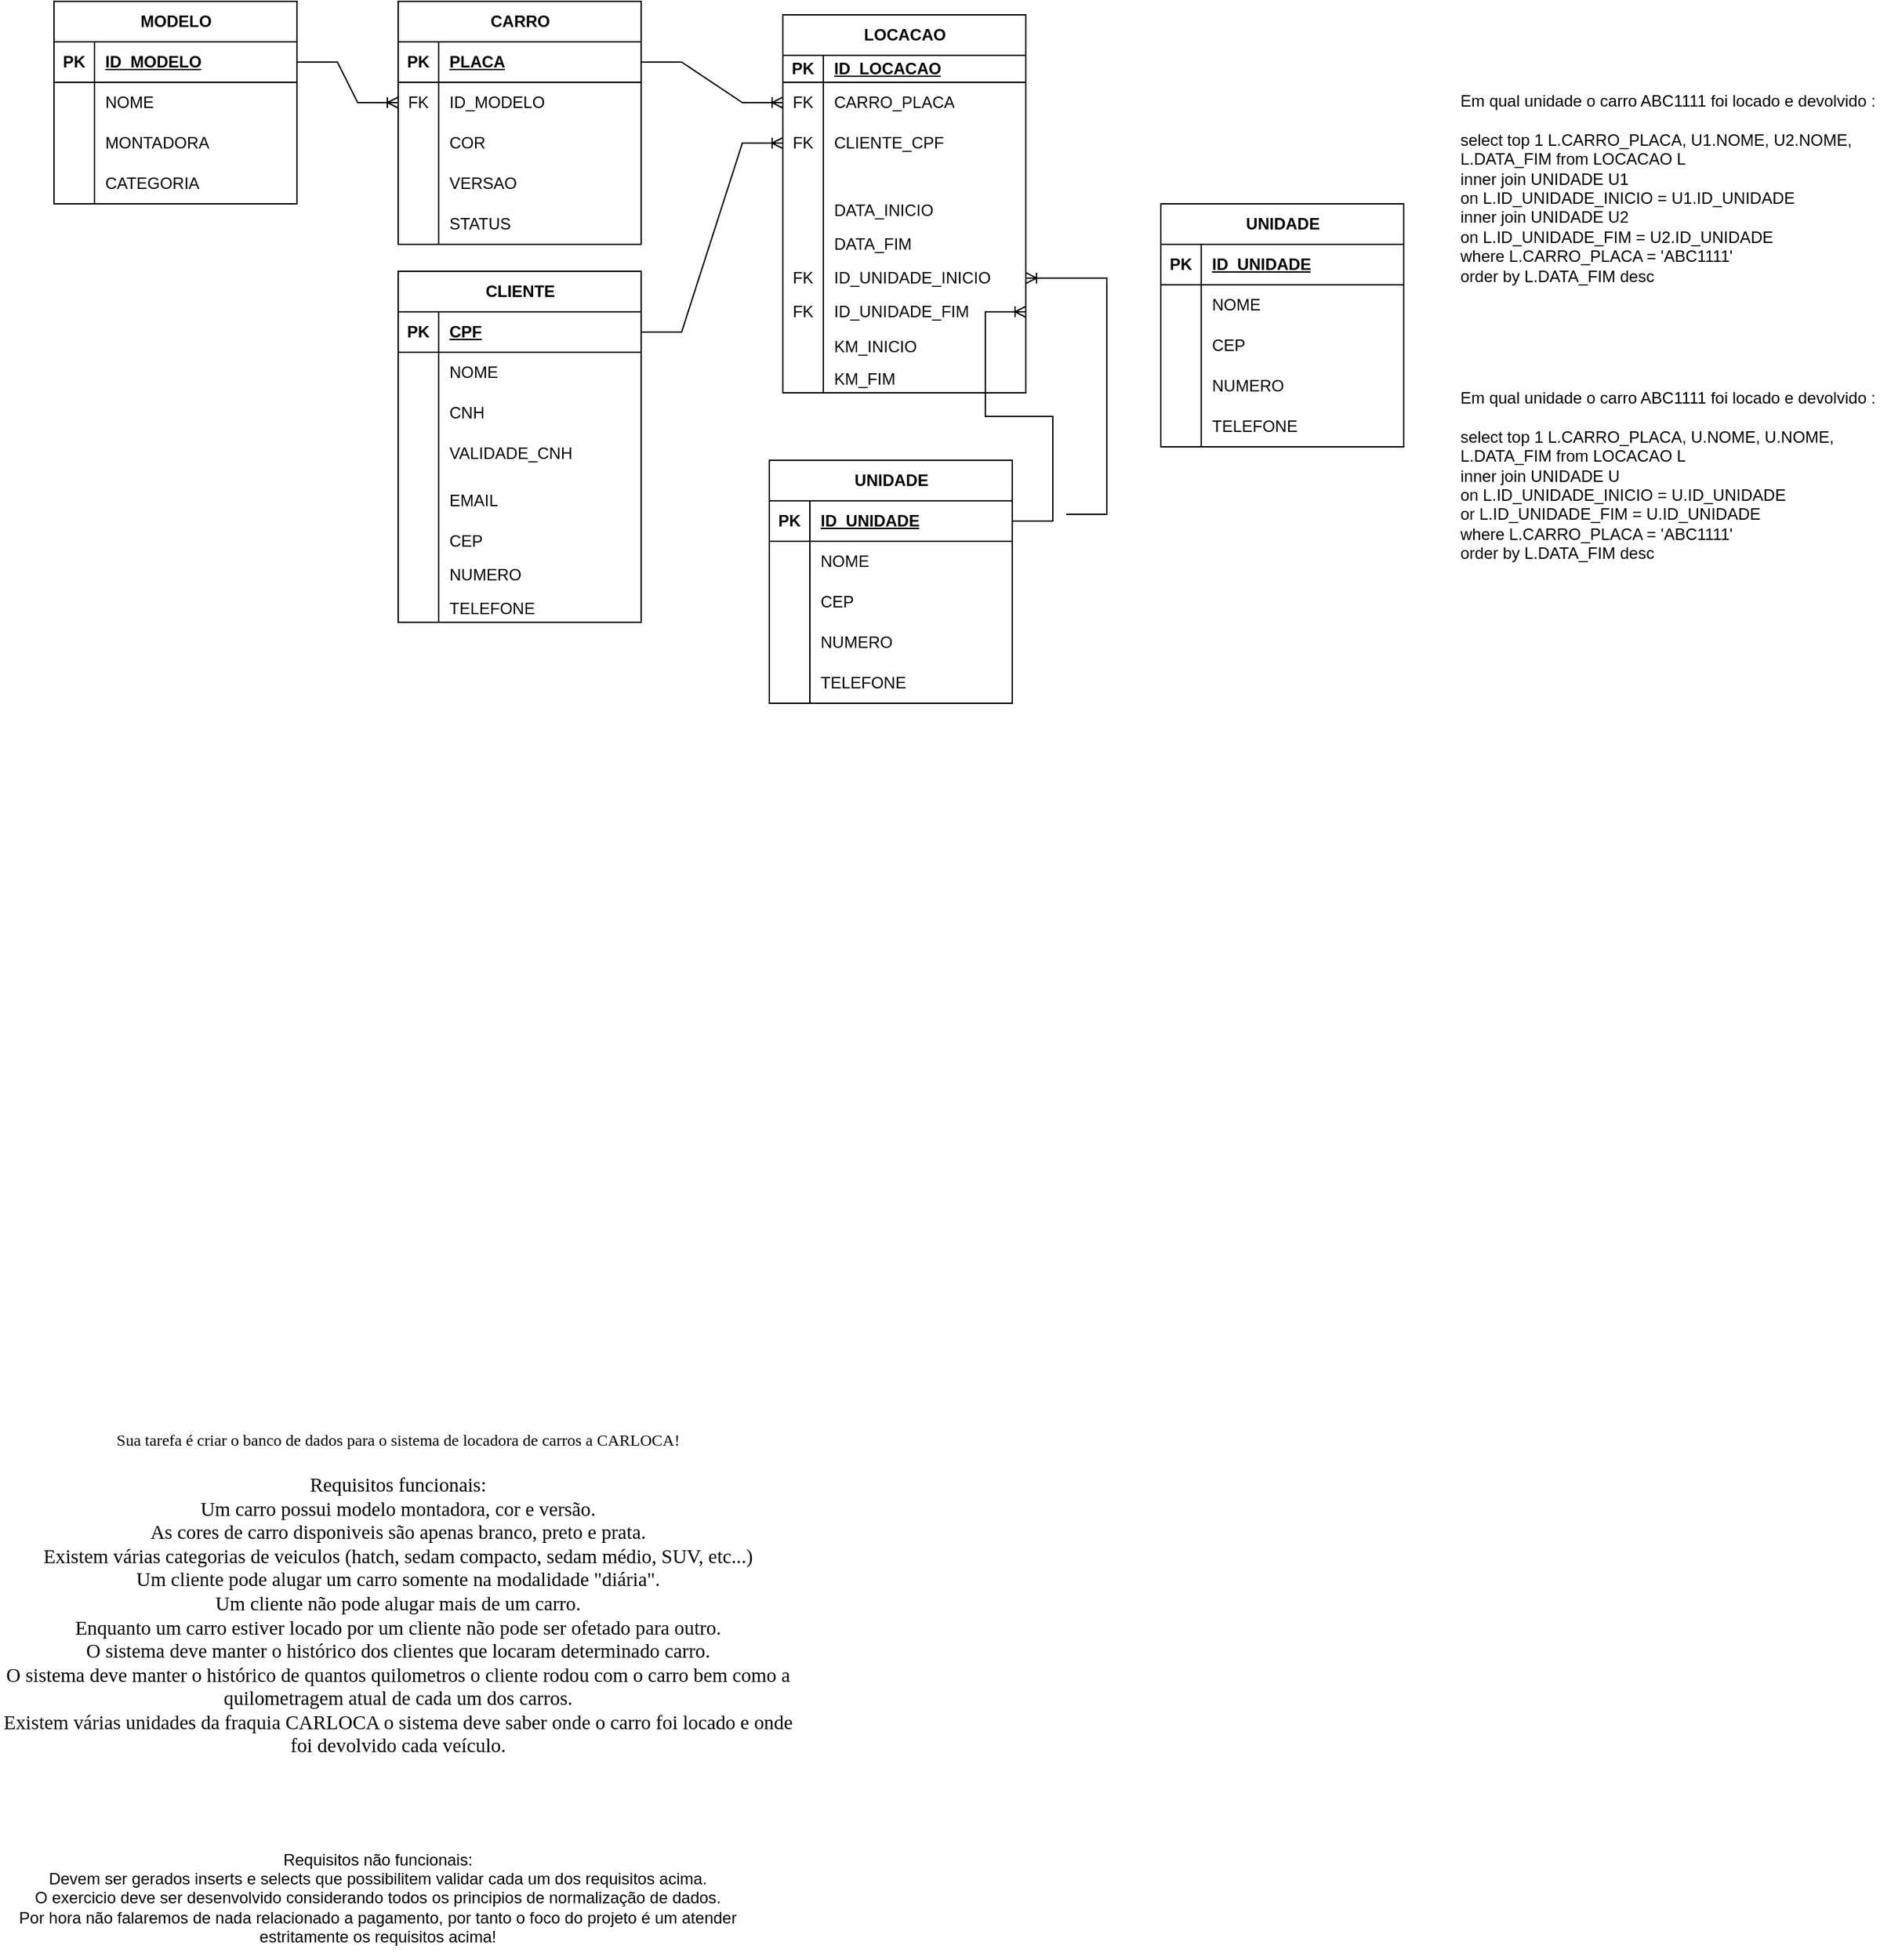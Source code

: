 <mxfile version="21.6.3" type="device">
  <diagram name="Page-1" id="3JdFoOiC9LMcIBAhoJnn">
    <mxGraphModel dx="1477" dy="1740" grid="1" gridSize="10" guides="1" tooltips="1" connect="1" arrows="1" fold="1" page="1" pageScale="1" pageWidth="850" pageHeight="1100" math="0" shadow="0">
      <root>
        <mxCell id="0" />
        <mxCell id="1" parent="0" />
        <mxCell id="EXfVQySMsHq3OcNRZx4m-1" value="Requisitos não funcionais:&#xa;Devem ser gerados inserts e selects que possibilitem validar cada um dos requisitos acima.&#xa;O exercicio deve ser desenvolvido considerando todos os principios de normalização de dados.&#xa;Por hora não falaremos de nada relacionado a pagamento, por tanto o foco do projeto é um atender estritamente os requisitos acima!" style="text;html=1;strokeColor=none;fillColor=none;align=center;verticalAlign=middle;whiteSpace=wrap;rounded=0;" vertex="1" parent="1">
          <mxGeometry x="40" y="290" width="560" height="90" as="geometry" />
        </mxCell>
        <mxCell id="EXfVQySMsHq3OcNRZx4m-2" value="&lt;p style=&quot;margin: 0in;&quot;&gt;&lt;font face=&quot;Calibri&quot;&gt;Sua tarefa é criar o banco de dados para o sistema de locadora de carros a CARLOCA!&lt;/font&gt;&lt;/p&gt;&lt;p style=&quot;margin: 0in;&quot;&gt;&lt;font face=&quot;Calibri&quot;&gt;&lt;span style=&quot;font-size: 14.667px;&quot;&gt;&lt;br&gt;&lt;/span&gt;&lt;/font&gt;&lt;/p&gt;&lt;p style=&quot;margin: 0in;&quot;&gt;&lt;font face=&quot;Calibri&quot;&gt;&lt;span style=&quot;font-size: 14.667px;&quot;&gt;Requisitos funcionais:&lt;/span&gt;&lt;/font&gt;&lt;/p&gt;&lt;p style=&quot;margin: 0in;&quot;&gt;&lt;font face=&quot;Calibri&quot;&gt;&lt;span style=&quot;font-size: 14.667px;&quot;&gt;Um carro possui modelo montadora, cor e versão.&lt;/span&gt;&lt;/font&gt;&lt;/p&gt;&lt;p style=&quot;margin: 0in;&quot;&gt;&lt;font face=&quot;Calibri&quot;&gt;&lt;span style=&quot;font-size: 14.667px;&quot;&gt;As cores de carro disponiveis são apenas branco, preto e prata.&lt;/span&gt;&lt;/font&gt;&lt;/p&gt;&lt;p style=&quot;margin: 0in;&quot;&gt;&lt;font face=&quot;Calibri&quot;&gt;&lt;span style=&quot;font-size: 14.667px;&quot;&gt;Existem várias categorias de veiculos (hatch, sedam compacto, sedam médio, SUV, etc...)&lt;/span&gt;&lt;/font&gt;&lt;/p&gt;&lt;p style=&quot;margin: 0in;&quot;&gt;&lt;font face=&quot;Calibri&quot;&gt;&lt;span style=&quot;font-size: 14.667px;&quot;&gt;Um cliente pode alugar um carro somente na modalidade &quot;diária&quot;.&lt;/span&gt;&lt;/font&gt;&lt;/p&gt;&lt;p style=&quot;margin: 0in;&quot;&gt;&lt;font face=&quot;Calibri&quot;&gt;&lt;span style=&quot;font-size: 14.667px;&quot;&gt;Um cliente não pode alugar mais de um carro.&lt;/span&gt;&lt;/font&gt;&lt;/p&gt;&lt;p style=&quot;margin: 0in;&quot;&gt;&lt;font face=&quot;Calibri&quot;&gt;&lt;span style=&quot;font-size: 14.667px;&quot;&gt;Enquanto um carro estiver locado por um cliente não pode ser ofetado para outro.&lt;/span&gt;&lt;/font&gt;&lt;/p&gt;&lt;p style=&quot;margin: 0in;&quot;&gt;&lt;font face=&quot;Calibri&quot;&gt;&lt;span style=&quot;font-size: 14.667px;&quot;&gt;O sistema deve manter o histórico dos clientes que locaram determinado carro.&lt;/span&gt;&lt;/font&gt;&lt;/p&gt;&lt;p style=&quot;margin: 0in;&quot;&gt;&lt;font face=&quot;Calibri&quot;&gt;&lt;span style=&quot;font-size: 14.667px;&quot;&gt;O sistema deve manter o histórico de quantos quilometros o cliente rodou com o carro bem como a quilometragem atual de cada um dos carros.&lt;/span&gt;&lt;/font&gt;&lt;/p&gt;&lt;p style=&quot;margin: 0in;&quot;&gt;&lt;font face=&quot;Calibri&quot;&gt;&lt;span style=&quot;font-size: 14.667px;&quot;&gt;Existem várias unidades da fraquia CARLOCA o sistema deve saber onde o carro foi locado e onde foi devolvido cada veículo.&lt;/span&gt;&lt;/font&gt;&lt;/p&gt;" style="text;html=1;strokeColor=none;fillColor=none;align=center;verticalAlign=middle;whiteSpace=wrap;rounded=0;" vertex="1" parent="1">
          <mxGeometry x="40" y="-10" width="590" height="240" as="geometry" />
        </mxCell>
        <mxCell id="EXfVQySMsHq3OcNRZx4m-3" value="MODELO" style="shape=table;startSize=30;container=1;collapsible=1;childLayout=tableLayout;fixedRows=1;rowLines=0;fontStyle=1;align=center;resizeLast=1;html=1;" vertex="1" parent="1">
          <mxGeometry x="80" y="-1070" width="180" height="150" as="geometry" />
        </mxCell>
        <mxCell id="EXfVQySMsHq3OcNRZx4m-4" value="" style="shape=tableRow;horizontal=0;startSize=0;swimlaneHead=0;swimlaneBody=0;fillColor=none;collapsible=0;dropTarget=0;points=[[0,0.5],[1,0.5]];portConstraint=eastwest;top=0;left=0;right=0;bottom=1;" vertex="1" parent="EXfVQySMsHq3OcNRZx4m-3">
          <mxGeometry y="30" width="180" height="30" as="geometry" />
        </mxCell>
        <mxCell id="EXfVQySMsHq3OcNRZx4m-5" value="PK" style="shape=partialRectangle;connectable=0;fillColor=none;top=0;left=0;bottom=0;right=0;fontStyle=1;overflow=hidden;whiteSpace=wrap;html=1;" vertex="1" parent="EXfVQySMsHq3OcNRZx4m-4">
          <mxGeometry width="30" height="30" as="geometry">
            <mxRectangle width="30" height="30" as="alternateBounds" />
          </mxGeometry>
        </mxCell>
        <mxCell id="EXfVQySMsHq3OcNRZx4m-6" value="ID_MODELO" style="shape=partialRectangle;connectable=0;fillColor=none;top=0;left=0;bottom=0;right=0;align=left;spacingLeft=6;fontStyle=5;overflow=hidden;whiteSpace=wrap;html=1;" vertex="1" parent="EXfVQySMsHq3OcNRZx4m-4">
          <mxGeometry x="30" width="150" height="30" as="geometry">
            <mxRectangle width="150" height="30" as="alternateBounds" />
          </mxGeometry>
        </mxCell>
        <mxCell id="EXfVQySMsHq3OcNRZx4m-7" value="" style="shape=tableRow;horizontal=0;startSize=0;swimlaneHead=0;swimlaneBody=0;fillColor=none;collapsible=0;dropTarget=0;points=[[0,0.5],[1,0.5]];portConstraint=eastwest;top=0;left=0;right=0;bottom=0;" vertex="1" parent="EXfVQySMsHq3OcNRZx4m-3">
          <mxGeometry y="60" width="180" height="30" as="geometry" />
        </mxCell>
        <mxCell id="EXfVQySMsHq3OcNRZx4m-8" value="" style="shape=partialRectangle;connectable=0;fillColor=none;top=0;left=0;bottom=0;right=0;editable=1;overflow=hidden;whiteSpace=wrap;html=1;" vertex="1" parent="EXfVQySMsHq3OcNRZx4m-7">
          <mxGeometry width="30" height="30" as="geometry">
            <mxRectangle width="30" height="30" as="alternateBounds" />
          </mxGeometry>
        </mxCell>
        <mxCell id="EXfVQySMsHq3OcNRZx4m-9" value="NOME" style="shape=partialRectangle;connectable=0;fillColor=none;top=0;left=0;bottom=0;right=0;align=left;spacingLeft=6;overflow=hidden;whiteSpace=wrap;html=1;" vertex="1" parent="EXfVQySMsHq3OcNRZx4m-7">
          <mxGeometry x="30" width="150" height="30" as="geometry">
            <mxRectangle width="150" height="30" as="alternateBounds" />
          </mxGeometry>
        </mxCell>
        <mxCell id="EXfVQySMsHq3OcNRZx4m-10" value="" style="shape=tableRow;horizontal=0;startSize=0;swimlaneHead=0;swimlaneBody=0;fillColor=none;collapsible=0;dropTarget=0;points=[[0,0.5],[1,0.5]];portConstraint=eastwest;top=0;left=0;right=0;bottom=0;" vertex="1" parent="EXfVQySMsHq3OcNRZx4m-3">
          <mxGeometry y="90" width="180" height="30" as="geometry" />
        </mxCell>
        <mxCell id="EXfVQySMsHq3OcNRZx4m-11" value="" style="shape=partialRectangle;connectable=0;fillColor=none;top=0;left=0;bottom=0;right=0;editable=1;overflow=hidden;whiteSpace=wrap;html=1;" vertex="1" parent="EXfVQySMsHq3OcNRZx4m-10">
          <mxGeometry width="30" height="30" as="geometry">
            <mxRectangle width="30" height="30" as="alternateBounds" />
          </mxGeometry>
        </mxCell>
        <mxCell id="EXfVQySMsHq3OcNRZx4m-12" value="MONTADORA" style="shape=partialRectangle;connectable=0;fillColor=none;top=0;left=0;bottom=0;right=0;align=left;spacingLeft=6;overflow=hidden;whiteSpace=wrap;html=1;" vertex="1" parent="EXfVQySMsHq3OcNRZx4m-10">
          <mxGeometry x="30" width="150" height="30" as="geometry">
            <mxRectangle width="150" height="30" as="alternateBounds" />
          </mxGeometry>
        </mxCell>
        <mxCell id="EXfVQySMsHq3OcNRZx4m-13" value="" style="shape=tableRow;horizontal=0;startSize=0;swimlaneHead=0;swimlaneBody=0;fillColor=none;collapsible=0;dropTarget=0;points=[[0,0.5],[1,0.5]];portConstraint=eastwest;top=0;left=0;right=0;bottom=0;" vertex="1" parent="EXfVQySMsHq3OcNRZx4m-3">
          <mxGeometry y="120" width="180" height="30" as="geometry" />
        </mxCell>
        <mxCell id="EXfVQySMsHq3OcNRZx4m-14" value="" style="shape=partialRectangle;connectable=0;fillColor=none;top=0;left=0;bottom=0;right=0;editable=1;overflow=hidden;whiteSpace=wrap;html=1;" vertex="1" parent="EXfVQySMsHq3OcNRZx4m-13">
          <mxGeometry width="30" height="30" as="geometry">
            <mxRectangle width="30" height="30" as="alternateBounds" />
          </mxGeometry>
        </mxCell>
        <mxCell id="EXfVQySMsHq3OcNRZx4m-15" value="CATEGORIA" style="shape=partialRectangle;connectable=0;fillColor=none;top=0;left=0;bottom=0;right=0;align=left;spacingLeft=6;overflow=hidden;whiteSpace=wrap;html=1;" vertex="1" parent="EXfVQySMsHq3OcNRZx4m-13">
          <mxGeometry x="30" width="150" height="30" as="geometry">
            <mxRectangle width="150" height="30" as="alternateBounds" />
          </mxGeometry>
        </mxCell>
        <mxCell id="EXfVQySMsHq3OcNRZx4m-16" value="CARRO" style="shape=table;startSize=30;container=1;collapsible=1;childLayout=tableLayout;fixedRows=1;rowLines=0;fontStyle=1;align=center;resizeLast=1;html=1;" vertex="1" parent="1">
          <mxGeometry x="335" y="-1070" width="180" height="180" as="geometry" />
        </mxCell>
        <mxCell id="EXfVQySMsHq3OcNRZx4m-17" value="" style="shape=tableRow;horizontal=0;startSize=0;swimlaneHead=0;swimlaneBody=0;fillColor=none;collapsible=0;dropTarget=0;points=[[0,0.5],[1,0.5]];portConstraint=eastwest;top=0;left=0;right=0;bottom=1;" vertex="1" parent="EXfVQySMsHq3OcNRZx4m-16">
          <mxGeometry y="30" width="180" height="30" as="geometry" />
        </mxCell>
        <mxCell id="EXfVQySMsHq3OcNRZx4m-18" value="PK" style="shape=partialRectangle;connectable=0;fillColor=none;top=0;left=0;bottom=0;right=0;fontStyle=1;overflow=hidden;whiteSpace=wrap;html=1;" vertex="1" parent="EXfVQySMsHq3OcNRZx4m-17">
          <mxGeometry width="30" height="30" as="geometry">
            <mxRectangle width="30" height="30" as="alternateBounds" />
          </mxGeometry>
        </mxCell>
        <mxCell id="EXfVQySMsHq3OcNRZx4m-19" value="PLACA" style="shape=partialRectangle;connectable=0;fillColor=none;top=0;left=0;bottom=0;right=0;align=left;spacingLeft=6;fontStyle=5;overflow=hidden;whiteSpace=wrap;html=1;" vertex="1" parent="EXfVQySMsHq3OcNRZx4m-17">
          <mxGeometry x="30" width="150" height="30" as="geometry">
            <mxRectangle width="150" height="30" as="alternateBounds" />
          </mxGeometry>
        </mxCell>
        <mxCell id="EXfVQySMsHq3OcNRZx4m-20" value="" style="shape=tableRow;horizontal=0;startSize=0;swimlaneHead=0;swimlaneBody=0;fillColor=none;collapsible=0;dropTarget=0;points=[[0,0.5],[1,0.5]];portConstraint=eastwest;top=0;left=0;right=0;bottom=0;" vertex="1" parent="EXfVQySMsHq3OcNRZx4m-16">
          <mxGeometry y="60" width="180" height="30" as="geometry" />
        </mxCell>
        <mxCell id="EXfVQySMsHq3OcNRZx4m-21" value="FK" style="shape=partialRectangle;connectable=0;fillColor=none;top=0;left=0;bottom=0;right=0;editable=1;overflow=hidden;whiteSpace=wrap;html=1;" vertex="1" parent="EXfVQySMsHq3OcNRZx4m-20">
          <mxGeometry width="30" height="30" as="geometry">
            <mxRectangle width="30" height="30" as="alternateBounds" />
          </mxGeometry>
        </mxCell>
        <mxCell id="EXfVQySMsHq3OcNRZx4m-22" value="ID_MODELO" style="shape=partialRectangle;connectable=0;fillColor=none;top=0;left=0;bottom=0;right=0;align=left;spacingLeft=6;overflow=hidden;whiteSpace=wrap;html=1;" vertex="1" parent="EXfVQySMsHq3OcNRZx4m-20">
          <mxGeometry x="30" width="150" height="30" as="geometry">
            <mxRectangle width="150" height="30" as="alternateBounds" />
          </mxGeometry>
        </mxCell>
        <mxCell id="EXfVQySMsHq3OcNRZx4m-23" value="" style="shape=tableRow;horizontal=0;startSize=0;swimlaneHead=0;swimlaneBody=0;fillColor=none;collapsible=0;dropTarget=0;points=[[0,0.5],[1,0.5]];portConstraint=eastwest;top=0;left=0;right=0;bottom=0;" vertex="1" parent="EXfVQySMsHq3OcNRZx4m-16">
          <mxGeometry y="90" width="180" height="30" as="geometry" />
        </mxCell>
        <mxCell id="EXfVQySMsHq3OcNRZx4m-24" value="" style="shape=partialRectangle;connectable=0;fillColor=none;top=0;left=0;bottom=0;right=0;editable=1;overflow=hidden;whiteSpace=wrap;html=1;" vertex="1" parent="EXfVQySMsHq3OcNRZx4m-23">
          <mxGeometry width="30" height="30" as="geometry">
            <mxRectangle width="30" height="30" as="alternateBounds" />
          </mxGeometry>
        </mxCell>
        <mxCell id="EXfVQySMsHq3OcNRZx4m-25" value="COR" style="shape=partialRectangle;connectable=0;fillColor=none;top=0;left=0;bottom=0;right=0;align=left;spacingLeft=6;overflow=hidden;whiteSpace=wrap;html=1;" vertex="1" parent="EXfVQySMsHq3OcNRZx4m-23">
          <mxGeometry x="30" width="150" height="30" as="geometry">
            <mxRectangle width="150" height="30" as="alternateBounds" />
          </mxGeometry>
        </mxCell>
        <mxCell id="EXfVQySMsHq3OcNRZx4m-26" value="" style="shape=tableRow;horizontal=0;startSize=0;swimlaneHead=0;swimlaneBody=0;fillColor=none;collapsible=0;dropTarget=0;points=[[0,0.5],[1,0.5]];portConstraint=eastwest;top=0;left=0;right=0;bottom=0;" vertex="1" parent="EXfVQySMsHq3OcNRZx4m-16">
          <mxGeometry y="120" width="180" height="30" as="geometry" />
        </mxCell>
        <mxCell id="EXfVQySMsHq3OcNRZx4m-27" value="" style="shape=partialRectangle;connectable=0;fillColor=none;top=0;left=0;bottom=0;right=0;editable=1;overflow=hidden;whiteSpace=wrap;html=1;" vertex="1" parent="EXfVQySMsHq3OcNRZx4m-26">
          <mxGeometry width="30" height="30" as="geometry">
            <mxRectangle width="30" height="30" as="alternateBounds" />
          </mxGeometry>
        </mxCell>
        <mxCell id="EXfVQySMsHq3OcNRZx4m-28" value="VERSAO" style="shape=partialRectangle;connectable=0;fillColor=none;top=0;left=0;bottom=0;right=0;align=left;spacingLeft=6;overflow=hidden;whiteSpace=wrap;html=1;" vertex="1" parent="EXfVQySMsHq3OcNRZx4m-26">
          <mxGeometry x="30" width="150" height="30" as="geometry">
            <mxRectangle width="150" height="30" as="alternateBounds" />
          </mxGeometry>
        </mxCell>
        <mxCell id="EXfVQySMsHq3OcNRZx4m-29" value="" style="shape=tableRow;horizontal=0;startSize=0;swimlaneHead=0;swimlaneBody=0;fillColor=none;collapsible=0;dropTarget=0;points=[[0,0.5],[1,0.5]];portConstraint=eastwest;top=0;left=0;right=0;bottom=0;" vertex="1" parent="EXfVQySMsHq3OcNRZx4m-16">
          <mxGeometry y="150" width="180" height="30" as="geometry" />
        </mxCell>
        <mxCell id="EXfVQySMsHq3OcNRZx4m-30" value="" style="shape=partialRectangle;connectable=0;fillColor=none;top=0;left=0;bottom=0;right=0;editable=1;overflow=hidden;whiteSpace=wrap;html=1;" vertex="1" parent="EXfVQySMsHq3OcNRZx4m-29">
          <mxGeometry width="30" height="30" as="geometry">
            <mxRectangle width="30" height="30" as="alternateBounds" />
          </mxGeometry>
        </mxCell>
        <mxCell id="EXfVQySMsHq3OcNRZx4m-31" value="STATUS" style="shape=partialRectangle;connectable=0;fillColor=none;top=0;left=0;bottom=0;right=0;align=left;spacingLeft=6;overflow=hidden;whiteSpace=wrap;html=1;" vertex="1" parent="EXfVQySMsHq3OcNRZx4m-29">
          <mxGeometry x="30" width="150" height="30" as="geometry">
            <mxRectangle width="150" height="30" as="alternateBounds" />
          </mxGeometry>
        </mxCell>
        <mxCell id="EXfVQySMsHq3OcNRZx4m-76" value="CLIENTE" style="shape=table;startSize=30;container=1;collapsible=1;childLayout=tableLayout;fixedRows=1;rowLines=0;fontStyle=1;align=center;resizeLast=1;html=1;" vertex="1" parent="1">
          <mxGeometry x="335" y="-870" width="180" height="260" as="geometry" />
        </mxCell>
        <mxCell id="EXfVQySMsHq3OcNRZx4m-77" value="" style="shape=tableRow;horizontal=0;startSize=0;swimlaneHead=0;swimlaneBody=0;fillColor=none;collapsible=0;dropTarget=0;points=[[0,0.5],[1,0.5]];portConstraint=eastwest;top=0;left=0;right=0;bottom=1;" vertex="1" parent="EXfVQySMsHq3OcNRZx4m-76">
          <mxGeometry y="30" width="180" height="30" as="geometry" />
        </mxCell>
        <mxCell id="EXfVQySMsHq3OcNRZx4m-78" value="PK" style="shape=partialRectangle;connectable=0;fillColor=none;top=0;left=0;bottom=0;right=0;fontStyle=1;overflow=hidden;whiteSpace=wrap;html=1;" vertex="1" parent="EXfVQySMsHq3OcNRZx4m-77">
          <mxGeometry width="30" height="30" as="geometry">
            <mxRectangle width="30" height="30" as="alternateBounds" />
          </mxGeometry>
        </mxCell>
        <mxCell id="EXfVQySMsHq3OcNRZx4m-79" value="CPF" style="shape=partialRectangle;connectable=0;fillColor=none;top=0;left=0;bottom=0;right=0;align=left;spacingLeft=6;fontStyle=5;overflow=hidden;whiteSpace=wrap;html=1;" vertex="1" parent="EXfVQySMsHq3OcNRZx4m-77">
          <mxGeometry x="30" width="150" height="30" as="geometry">
            <mxRectangle width="150" height="30" as="alternateBounds" />
          </mxGeometry>
        </mxCell>
        <mxCell id="EXfVQySMsHq3OcNRZx4m-80" value="" style="shape=tableRow;horizontal=0;startSize=0;swimlaneHead=0;swimlaneBody=0;fillColor=none;collapsible=0;dropTarget=0;points=[[0,0.5],[1,0.5]];portConstraint=eastwest;top=0;left=0;right=0;bottom=0;" vertex="1" parent="EXfVQySMsHq3OcNRZx4m-76">
          <mxGeometry y="60" width="180" height="30" as="geometry" />
        </mxCell>
        <mxCell id="EXfVQySMsHq3OcNRZx4m-81" value="" style="shape=partialRectangle;connectable=0;fillColor=none;top=0;left=0;bottom=0;right=0;editable=1;overflow=hidden;whiteSpace=wrap;html=1;" vertex="1" parent="EXfVQySMsHq3OcNRZx4m-80">
          <mxGeometry width="30" height="30" as="geometry">
            <mxRectangle width="30" height="30" as="alternateBounds" />
          </mxGeometry>
        </mxCell>
        <mxCell id="EXfVQySMsHq3OcNRZx4m-82" value="NOME" style="shape=partialRectangle;connectable=0;fillColor=none;top=0;left=0;bottom=0;right=0;align=left;spacingLeft=6;overflow=hidden;whiteSpace=wrap;html=1;" vertex="1" parent="EXfVQySMsHq3OcNRZx4m-80">
          <mxGeometry x="30" width="150" height="30" as="geometry">
            <mxRectangle width="150" height="30" as="alternateBounds" />
          </mxGeometry>
        </mxCell>
        <mxCell id="EXfVQySMsHq3OcNRZx4m-83" value="" style="shape=tableRow;horizontal=0;startSize=0;swimlaneHead=0;swimlaneBody=0;fillColor=none;collapsible=0;dropTarget=0;points=[[0,0.5],[1,0.5]];portConstraint=eastwest;top=0;left=0;right=0;bottom=0;" vertex="1" parent="EXfVQySMsHq3OcNRZx4m-76">
          <mxGeometry y="90" width="180" height="30" as="geometry" />
        </mxCell>
        <mxCell id="EXfVQySMsHq3OcNRZx4m-84" value="" style="shape=partialRectangle;connectable=0;fillColor=none;top=0;left=0;bottom=0;right=0;editable=1;overflow=hidden;whiteSpace=wrap;html=1;" vertex="1" parent="EXfVQySMsHq3OcNRZx4m-83">
          <mxGeometry width="30" height="30" as="geometry">
            <mxRectangle width="30" height="30" as="alternateBounds" />
          </mxGeometry>
        </mxCell>
        <mxCell id="EXfVQySMsHq3OcNRZx4m-85" value="CNH" style="shape=partialRectangle;connectable=0;fillColor=none;top=0;left=0;bottom=0;right=0;align=left;spacingLeft=6;overflow=hidden;whiteSpace=wrap;html=1;" vertex="1" parent="EXfVQySMsHq3OcNRZx4m-83">
          <mxGeometry x="30" width="150" height="30" as="geometry">
            <mxRectangle width="150" height="30" as="alternateBounds" />
          </mxGeometry>
        </mxCell>
        <mxCell id="EXfVQySMsHq3OcNRZx4m-86" value="" style="shape=tableRow;horizontal=0;startSize=0;swimlaneHead=0;swimlaneBody=0;fillColor=none;collapsible=0;dropTarget=0;points=[[0,0.5],[1,0.5]];portConstraint=eastwest;top=0;left=0;right=0;bottom=0;" vertex="1" parent="EXfVQySMsHq3OcNRZx4m-76">
          <mxGeometry y="120" width="180" height="30" as="geometry" />
        </mxCell>
        <mxCell id="EXfVQySMsHq3OcNRZx4m-87" value="" style="shape=partialRectangle;connectable=0;fillColor=none;top=0;left=0;bottom=0;right=0;editable=1;overflow=hidden;whiteSpace=wrap;html=1;" vertex="1" parent="EXfVQySMsHq3OcNRZx4m-86">
          <mxGeometry width="30" height="30" as="geometry">
            <mxRectangle width="30" height="30" as="alternateBounds" />
          </mxGeometry>
        </mxCell>
        <mxCell id="EXfVQySMsHq3OcNRZx4m-88" value="VALIDADE_CNH" style="shape=partialRectangle;connectable=0;fillColor=none;top=0;left=0;bottom=0;right=0;align=left;spacingLeft=6;overflow=hidden;whiteSpace=wrap;html=1;" vertex="1" parent="EXfVQySMsHq3OcNRZx4m-86">
          <mxGeometry x="30" width="150" height="30" as="geometry">
            <mxRectangle width="150" height="30" as="alternateBounds" />
          </mxGeometry>
        </mxCell>
        <mxCell id="EXfVQySMsHq3OcNRZx4m-89" value="" style="shape=tableRow;horizontal=0;startSize=0;swimlaneHead=0;swimlaneBody=0;fillColor=none;collapsible=0;dropTarget=0;points=[[0,0.5],[1,0.5]];portConstraint=eastwest;top=0;left=0;right=0;bottom=0;" vertex="1" parent="EXfVQySMsHq3OcNRZx4m-76">
          <mxGeometry y="150" width="180" height="40" as="geometry" />
        </mxCell>
        <mxCell id="EXfVQySMsHq3OcNRZx4m-90" value="" style="shape=partialRectangle;connectable=0;fillColor=none;top=0;left=0;bottom=0;right=0;editable=1;overflow=hidden;whiteSpace=wrap;html=1;" vertex="1" parent="EXfVQySMsHq3OcNRZx4m-89">
          <mxGeometry width="30" height="40" as="geometry">
            <mxRectangle width="30" height="40" as="alternateBounds" />
          </mxGeometry>
        </mxCell>
        <mxCell id="EXfVQySMsHq3OcNRZx4m-91" value="EMAIL" style="shape=partialRectangle;connectable=0;fillColor=none;top=0;left=0;bottom=0;right=0;align=left;spacingLeft=6;overflow=hidden;whiteSpace=wrap;html=1;" vertex="1" parent="EXfVQySMsHq3OcNRZx4m-89">
          <mxGeometry x="30" width="150" height="40" as="geometry">
            <mxRectangle width="150" height="40" as="alternateBounds" />
          </mxGeometry>
        </mxCell>
        <mxCell id="EXfVQySMsHq3OcNRZx4m-92" value="" style="shape=tableRow;horizontal=0;startSize=0;swimlaneHead=0;swimlaneBody=0;fillColor=none;collapsible=0;dropTarget=0;points=[[0,0.5],[1,0.5]];portConstraint=eastwest;top=0;left=0;right=0;bottom=0;" vertex="1" parent="EXfVQySMsHq3OcNRZx4m-76">
          <mxGeometry y="190" width="180" height="20" as="geometry" />
        </mxCell>
        <mxCell id="EXfVQySMsHq3OcNRZx4m-93" value="" style="shape=partialRectangle;connectable=0;fillColor=none;top=0;left=0;bottom=0;right=0;editable=1;overflow=hidden;whiteSpace=wrap;html=1;" vertex="1" parent="EXfVQySMsHq3OcNRZx4m-92">
          <mxGeometry width="30" height="20" as="geometry">
            <mxRectangle width="30" height="20" as="alternateBounds" />
          </mxGeometry>
        </mxCell>
        <mxCell id="EXfVQySMsHq3OcNRZx4m-94" value="CEP" style="shape=partialRectangle;connectable=0;fillColor=none;top=0;left=0;bottom=0;right=0;align=left;spacingLeft=6;overflow=hidden;whiteSpace=wrap;html=1;" vertex="1" parent="EXfVQySMsHq3OcNRZx4m-92">
          <mxGeometry x="30" width="150" height="20" as="geometry">
            <mxRectangle width="150" height="20" as="alternateBounds" />
          </mxGeometry>
        </mxCell>
        <mxCell id="EXfVQySMsHq3OcNRZx4m-95" value="" style="shape=tableRow;horizontal=0;startSize=0;swimlaneHead=0;swimlaneBody=0;fillColor=none;collapsible=0;dropTarget=0;points=[[0,0.5],[1,0.5]];portConstraint=eastwest;top=0;left=0;right=0;bottom=0;" vertex="1" parent="EXfVQySMsHq3OcNRZx4m-76">
          <mxGeometry y="210" width="180" height="30" as="geometry" />
        </mxCell>
        <mxCell id="EXfVQySMsHq3OcNRZx4m-96" value="" style="shape=partialRectangle;connectable=0;fillColor=none;top=0;left=0;bottom=0;right=0;editable=1;overflow=hidden;whiteSpace=wrap;html=1;" vertex="1" parent="EXfVQySMsHq3OcNRZx4m-95">
          <mxGeometry width="30" height="30" as="geometry">
            <mxRectangle width="30" height="30" as="alternateBounds" />
          </mxGeometry>
        </mxCell>
        <mxCell id="EXfVQySMsHq3OcNRZx4m-97" value="NUMERO" style="shape=partialRectangle;connectable=0;fillColor=none;top=0;left=0;bottom=0;right=0;align=left;spacingLeft=6;overflow=hidden;whiteSpace=wrap;html=1;" vertex="1" parent="EXfVQySMsHq3OcNRZx4m-95">
          <mxGeometry x="30" width="150" height="30" as="geometry">
            <mxRectangle width="150" height="30" as="alternateBounds" />
          </mxGeometry>
        </mxCell>
        <mxCell id="EXfVQySMsHq3OcNRZx4m-463" value="" style="shape=tableRow;horizontal=0;startSize=0;swimlaneHead=0;swimlaneBody=0;fillColor=none;collapsible=0;dropTarget=0;points=[[0,0.5],[1,0.5]];portConstraint=eastwest;top=0;left=0;right=0;bottom=0;" vertex="1" parent="EXfVQySMsHq3OcNRZx4m-76">
          <mxGeometry y="240" width="180" height="20" as="geometry" />
        </mxCell>
        <mxCell id="EXfVQySMsHq3OcNRZx4m-464" value="" style="shape=partialRectangle;connectable=0;fillColor=none;top=0;left=0;bottom=0;right=0;editable=1;overflow=hidden;whiteSpace=wrap;html=1;" vertex="1" parent="EXfVQySMsHq3OcNRZx4m-463">
          <mxGeometry width="30" height="20" as="geometry">
            <mxRectangle width="30" height="20" as="alternateBounds" />
          </mxGeometry>
        </mxCell>
        <mxCell id="EXfVQySMsHq3OcNRZx4m-465" value="TELEFONE" style="shape=partialRectangle;connectable=0;fillColor=none;top=0;left=0;bottom=0;right=0;align=left;spacingLeft=6;overflow=hidden;whiteSpace=wrap;html=1;" vertex="1" parent="EXfVQySMsHq3OcNRZx4m-463">
          <mxGeometry x="30" width="150" height="20" as="geometry">
            <mxRectangle width="150" height="20" as="alternateBounds" />
          </mxGeometry>
        </mxCell>
        <mxCell id="EXfVQySMsHq3OcNRZx4m-192" value="UNIDADE" style="shape=table;startSize=30;container=1;collapsible=1;childLayout=tableLayout;fixedRows=1;rowLines=0;fontStyle=1;align=center;resizeLast=1;html=1;" vertex="1" parent="1">
          <mxGeometry x="610" y="-730" width="180" height="180" as="geometry" />
        </mxCell>
        <mxCell id="EXfVQySMsHq3OcNRZx4m-193" value="" style="shape=tableRow;horizontal=0;startSize=0;swimlaneHead=0;swimlaneBody=0;fillColor=none;collapsible=0;dropTarget=0;points=[[0,0.5],[1,0.5]];portConstraint=eastwest;top=0;left=0;right=0;bottom=1;" vertex="1" parent="EXfVQySMsHq3OcNRZx4m-192">
          <mxGeometry y="30" width="180" height="30" as="geometry" />
        </mxCell>
        <mxCell id="EXfVQySMsHq3OcNRZx4m-194" value="PK" style="shape=partialRectangle;connectable=0;fillColor=none;top=0;left=0;bottom=0;right=0;fontStyle=1;overflow=hidden;whiteSpace=wrap;html=1;" vertex="1" parent="EXfVQySMsHq3OcNRZx4m-193">
          <mxGeometry width="30" height="30" as="geometry">
            <mxRectangle width="30" height="30" as="alternateBounds" />
          </mxGeometry>
        </mxCell>
        <mxCell id="EXfVQySMsHq3OcNRZx4m-195" value="ID_UNIDADE" style="shape=partialRectangle;connectable=0;fillColor=none;top=0;left=0;bottom=0;right=0;align=left;spacingLeft=6;fontStyle=5;overflow=hidden;whiteSpace=wrap;html=1;" vertex="1" parent="EXfVQySMsHq3OcNRZx4m-193">
          <mxGeometry x="30" width="150" height="30" as="geometry">
            <mxRectangle width="150" height="30" as="alternateBounds" />
          </mxGeometry>
        </mxCell>
        <mxCell id="EXfVQySMsHq3OcNRZx4m-196" value="" style="shape=tableRow;horizontal=0;startSize=0;swimlaneHead=0;swimlaneBody=0;fillColor=none;collapsible=0;dropTarget=0;points=[[0,0.5],[1,0.5]];portConstraint=eastwest;top=0;left=0;right=0;bottom=0;" vertex="1" parent="EXfVQySMsHq3OcNRZx4m-192">
          <mxGeometry y="60" width="180" height="30" as="geometry" />
        </mxCell>
        <mxCell id="EXfVQySMsHq3OcNRZx4m-197" value="" style="shape=partialRectangle;connectable=0;fillColor=none;top=0;left=0;bottom=0;right=0;editable=1;overflow=hidden;whiteSpace=wrap;html=1;" vertex="1" parent="EXfVQySMsHq3OcNRZx4m-196">
          <mxGeometry width="30" height="30" as="geometry">
            <mxRectangle width="30" height="30" as="alternateBounds" />
          </mxGeometry>
        </mxCell>
        <mxCell id="EXfVQySMsHq3OcNRZx4m-198" value="NOME" style="shape=partialRectangle;connectable=0;fillColor=none;top=0;left=0;bottom=0;right=0;align=left;spacingLeft=6;overflow=hidden;whiteSpace=wrap;html=1;" vertex="1" parent="EXfVQySMsHq3OcNRZx4m-196">
          <mxGeometry x="30" width="150" height="30" as="geometry">
            <mxRectangle width="150" height="30" as="alternateBounds" />
          </mxGeometry>
        </mxCell>
        <mxCell id="EXfVQySMsHq3OcNRZx4m-199" value="" style="shape=tableRow;horizontal=0;startSize=0;swimlaneHead=0;swimlaneBody=0;fillColor=none;collapsible=0;dropTarget=0;points=[[0,0.5],[1,0.5]];portConstraint=eastwest;top=0;left=0;right=0;bottom=0;" vertex="1" parent="EXfVQySMsHq3OcNRZx4m-192">
          <mxGeometry y="90" width="180" height="30" as="geometry" />
        </mxCell>
        <mxCell id="EXfVQySMsHq3OcNRZx4m-200" value="" style="shape=partialRectangle;connectable=0;fillColor=none;top=0;left=0;bottom=0;right=0;editable=1;overflow=hidden;whiteSpace=wrap;html=1;" vertex="1" parent="EXfVQySMsHq3OcNRZx4m-199">
          <mxGeometry width="30" height="30" as="geometry">
            <mxRectangle width="30" height="30" as="alternateBounds" />
          </mxGeometry>
        </mxCell>
        <mxCell id="EXfVQySMsHq3OcNRZx4m-201" value="CEP" style="shape=partialRectangle;connectable=0;fillColor=none;top=0;left=0;bottom=0;right=0;align=left;spacingLeft=6;overflow=hidden;whiteSpace=wrap;html=1;" vertex="1" parent="EXfVQySMsHq3OcNRZx4m-199">
          <mxGeometry x="30" width="150" height="30" as="geometry">
            <mxRectangle width="150" height="30" as="alternateBounds" />
          </mxGeometry>
        </mxCell>
        <mxCell id="EXfVQySMsHq3OcNRZx4m-202" value="" style="shape=tableRow;horizontal=0;startSize=0;swimlaneHead=0;swimlaneBody=0;fillColor=none;collapsible=0;dropTarget=0;points=[[0,0.5],[1,0.5]];portConstraint=eastwest;top=0;left=0;right=0;bottom=0;" vertex="1" parent="EXfVQySMsHq3OcNRZx4m-192">
          <mxGeometry y="120" width="180" height="30" as="geometry" />
        </mxCell>
        <mxCell id="EXfVQySMsHq3OcNRZx4m-203" value="" style="shape=partialRectangle;connectable=0;fillColor=none;top=0;left=0;bottom=0;right=0;editable=1;overflow=hidden;whiteSpace=wrap;html=1;" vertex="1" parent="EXfVQySMsHq3OcNRZx4m-202">
          <mxGeometry width="30" height="30" as="geometry">
            <mxRectangle width="30" height="30" as="alternateBounds" />
          </mxGeometry>
        </mxCell>
        <mxCell id="EXfVQySMsHq3OcNRZx4m-204" value="NUMERO" style="shape=partialRectangle;connectable=0;fillColor=none;top=0;left=0;bottom=0;right=0;align=left;spacingLeft=6;overflow=hidden;whiteSpace=wrap;html=1;" vertex="1" parent="EXfVQySMsHq3OcNRZx4m-202">
          <mxGeometry x="30" width="150" height="30" as="geometry">
            <mxRectangle width="150" height="30" as="alternateBounds" />
          </mxGeometry>
        </mxCell>
        <mxCell id="EXfVQySMsHq3OcNRZx4m-466" value="" style="shape=tableRow;horizontal=0;startSize=0;swimlaneHead=0;swimlaneBody=0;fillColor=none;collapsible=0;dropTarget=0;points=[[0,0.5],[1,0.5]];portConstraint=eastwest;top=0;left=0;right=0;bottom=0;" vertex="1" parent="EXfVQySMsHq3OcNRZx4m-192">
          <mxGeometry y="150" width="180" height="30" as="geometry" />
        </mxCell>
        <mxCell id="EXfVQySMsHq3OcNRZx4m-467" value="" style="shape=partialRectangle;connectable=0;fillColor=none;top=0;left=0;bottom=0;right=0;editable=1;overflow=hidden;whiteSpace=wrap;html=1;" vertex="1" parent="EXfVQySMsHq3OcNRZx4m-466">
          <mxGeometry width="30" height="30" as="geometry">
            <mxRectangle width="30" height="30" as="alternateBounds" />
          </mxGeometry>
        </mxCell>
        <mxCell id="EXfVQySMsHq3OcNRZx4m-468" value="TELEFONE" style="shape=partialRectangle;connectable=0;fillColor=none;top=0;left=0;bottom=0;right=0;align=left;spacingLeft=6;overflow=hidden;whiteSpace=wrap;html=1;" vertex="1" parent="EXfVQySMsHq3OcNRZx4m-466">
          <mxGeometry x="30" width="150" height="30" as="geometry">
            <mxRectangle width="150" height="30" as="alternateBounds" />
          </mxGeometry>
        </mxCell>
        <mxCell id="EXfVQySMsHq3OcNRZx4m-214" value="LOCACAO" style="shape=table;startSize=30;container=1;collapsible=1;childLayout=tableLayout;fixedRows=1;rowLines=0;fontStyle=1;align=center;resizeLast=1;html=1;" vertex="1" parent="1">
          <mxGeometry x="620" y="-1060" width="180" height="280" as="geometry" />
        </mxCell>
        <mxCell id="EXfVQySMsHq3OcNRZx4m-215" value="" style="shape=tableRow;horizontal=0;startSize=0;swimlaneHead=0;swimlaneBody=0;fillColor=none;collapsible=0;dropTarget=0;points=[[0,0.5],[1,0.5]];portConstraint=eastwest;top=0;left=0;right=0;bottom=1;" vertex="1" parent="EXfVQySMsHq3OcNRZx4m-214">
          <mxGeometry y="30" width="180" height="20" as="geometry" />
        </mxCell>
        <mxCell id="EXfVQySMsHq3OcNRZx4m-216" value="PK" style="shape=partialRectangle;connectable=0;fillColor=none;top=0;left=0;bottom=0;right=0;fontStyle=1;overflow=hidden;whiteSpace=wrap;html=1;" vertex="1" parent="EXfVQySMsHq3OcNRZx4m-215">
          <mxGeometry width="30" height="20" as="geometry">
            <mxRectangle width="30" height="20" as="alternateBounds" />
          </mxGeometry>
        </mxCell>
        <mxCell id="EXfVQySMsHq3OcNRZx4m-217" value="ID_LOCACAO" style="shape=partialRectangle;connectable=0;fillColor=none;top=0;left=0;bottom=0;right=0;align=left;spacingLeft=6;fontStyle=5;overflow=hidden;whiteSpace=wrap;html=1;" vertex="1" parent="EXfVQySMsHq3OcNRZx4m-215">
          <mxGeometry x="30" width="150" height="20" as="geometry">
            <mxRectangle width="150" height="20" as="alternateBounds" />
          </mxGeometry>
        </mxCell>
        <mxCell id="EXfVQySMsHq3OcNRZx4m-218" value="" style="shape=tableRow;horizontal=0;startSize=0;swimlaneHead=0;swimlaneBody=0;fillColor=none;collapsible=0;dropTarget=0;points=[[0,0.5],[1,0.5]];portConstraint=eastwest;top=0;left=0;right=0;bottom=0;" vertex="1" parent="EXfVQySMsHq3OcNRZx4m-214">
          <mxGeometry y="50" width="180" height="30" as="geometry" />
        </mxCell>
        <mxCell id="EXfVQySMsHq3OcNRZx4m-219" value="FK" style="shape=partialRectangle;connectable=0;fillColor=none;top=0;left=0;bottom=0;right=0;editable=1;overflow=hidden;whiteSpace=wrap;html=1;" vertex="1" parent="EXfVQySMsHq3OcNRZx4m-218">
          <mxGeometry width="30" height="30" as="geometry">
            <mxRectangle width="30" height="30" as="alternateBounds" />
          </mxGeometry>
        </mxCell>
        <mxCell id="EXfVQySMsHq3OcNRZx4m-220" value="CARRO_PLACA" style="shape=partialRectangle;connectable=0;fillColor=none;top=0;left=0;bottom=0;right=0;align=left;spacingLeft=6;overflow=hidden;whiteSpace=wrap;html=1;" vertex="1" parent="EXfVQySMsHq3OcNRZx4m-218">
          <mxGeometry x="30" width="150" height="30" as="geometry">
            <mxRectangle width="150" height="30" as="alternateBounds" />
          </mxGeometry>
        </mxCell>
        <mxCell id="EXfVQySMsHq3OcNRZx4m-221" value="" style="shape=tableRow;horizontal=0;startSize=0;swimlaneHead=0;swimlaneBody=0;fillColor=none;collapsible=0;dropTarget=0;points=[[0,0.5],[1,0.5]];portConstraint=eastwest;top=0;left=0;right=0;bottom=0;" vertex="1" parent="EXfVQySMsHq3OcNRZx4m-214">
          <mxGeometry y="80" width="180" height="30" as="geometry" />
        </mxCell>
        <mxCell id="EXfVQySMsHq3OcNRZx4m-222" value="FK" style="shape=partialRectangle;connectable=0;fillColor=none;top=0;left=0;bottom=0;right=0;editable=1;overflow=hidden;whiteSpace=wrap;html=1;" vertex="1" parent="EXfVQySMsHq3OcNRZx4m-221">
          <mxGeometry width="30" height="30" as="geometry">
            <mxRectangle width="30" height="30" as="alternateBounds" />
          </mxGeometry>
        </mxCell>
        <mxCell id="EXfVQySMsHq3OcNRZx4m-223" value="CLIENTE_CPF" style="shape=partialRectangle;connectable=0;fillColor=none;top=0;left=0;bottom=0;right=0;align=left;spacingLeft=6;overflow=hidden;whiteSpace=wrap;html=1;" vertex="1" parent="EXfVQySMsHq3OcNRZx4m-221">
          <mxGeometry x="30" width="150" height="30" as="geometry">
            <mxRectangle width="150" height="30" as="alternateBounds" />
          </mxGeometry>
        </mxCell>
        <mxCell id="EXfVQySMsHq3OcNRZx4m-224" value="" style="shape=tableRow;horizontal=0;startSize=0;swimlaneHead=0;swimlaneBody=0;fillColor=none;collapsible=0;dropTarget=0;points=[[0,0.5],[1,0.5]];portConstraint=eastwest;top=0;left=0;right=0;bottom=0;" vertex="1" parent="EXfVQySMsHq3OcNRZx4m-214">
          <mxGeometry y="110" width="180" height="20" as="geometry" />
        </mxCell>
        <mxCell id="EXfVQySMsHq3OcNRZx4m-225" value="" style="shape=partialRectangle;connectable=0;fillColor=none;top=0;left=0;bottom=0;right=0;editable=1;overflow=hidden;whiteSpace=wrap;html=1;" vertex="1" parent="EXfVQySMsHq3OcNRZx4m-224">
          <mxGeometry width="30" height="20" as="geometry">
            <mxRectangle width="30" height="20" as="alternateBounds" />
          </mxGeometry>
        </mxCell>
        <mxCell id="EXfVQySMsHq3OcNRZx4m-226" value="" style="shape=partialRectangle;connectable=0;fillColor=none;top=0;left=0;bottom=0;right=0;align=left;spacingLeft=6;overflow=hidden;whiteSpace=wrap;html=1;" vertex="1" parent="EXfVQySMsHq3OcNRZx4m-224">
          <mxGeometry x="30" width="150" height="20" as="geometry">
            <mxRectangle width="150" height="20" as="alternateBounds" />
          </mxGeometry>
        </mxCell>
        <mxCell id="EXfVQySMsHq3OcNRZx4m-227" value="" style="shape=tableRow;horizontal=0;startSize=0;swimlaneHead=0;swimlaneBody=0;fillColor=none;collapsible=0;dropTarget=0;points=[[0,0.5],[1,0.5]];portConstraint=eastwest;top=0;left=0;right=0;bottom=0;" vertex="1" parent="EXfVQySMsHq3OcNRZx4m-214">
          <mxGeometry y="130" width="180" height="30" as="geometry" />
        </mxCell>
        <mxCell id="EXfVQySMsHq3OcNRZx4m-228" value="" style="shape=partialRectangle;connectable=0;fillColor=none;top=0;left=0;bottom=0;right=0;editable=1;overflow=hidden;whiteSpace=wrap;html=1;" vertex="1" parent="EXfVQySMsHq3OcNRZx4m-227">
          <mxGeometry width="30" height="30" as="geometry">
            <mxRectangle width="30" height="30" as="alternateBounds" />
          </mxGeometry>
        </mxCell>
        <mxCell id="EXfVQySMsHq3OcNRZx4m-229" value="DATA_INICIO" style="shape=partialRectangle;connectable=0;fillColor=none;top=0;left=0;bottom=0;right=0;align=left;spacingLeft=6;overflow=hidden;whiteSpace=wrap;html=1;" vertex="1" parent="EXfVQySMsHq3OcNRZx4m-227">
          <mxGeometry x="30" width="150" height="30" as="geometry">
            <mxRectangle width="150" height="30" as="alternateBounds" />
          </mxGeometry>
        </mxCell>
        <mxCell id="EXfVQySMsHq3OcNRZx4m-230" value="" style="shape=tableRow;horizontal=0;startSize=0;swimlaneHead=0;swimlaneBody=0;fillColor=none;collapsible=0;dropTarget=0;points=[[0,0.5],[1,0.5]];portConstraint=eastwest;top=0;left=0;right=0;bottom=0;" vertex="1" parent="EXfVQySMsHq3OcNRZx4m-214">
          <mxGeometry y="160" width="180" height="20" as="geometry" />
        </mxCell>
        <mxCell id="EXfVQySMsHq3OcNRZx4m-231" value="" style="shape=partialRectangle;connectable=0;fillColor=none;top=0;left=0;bottom=0;right=0;editable=1;overflow=hidden;whiteSpace=wrap;html=1;" vertex="1" parent="EXfVQySMsHq3OcNRZx4m-230">
          <mxGeometry width="30" height="20" as="geometry">
            <mxRectangle width="30" height="20" as="alternateBounds" />
          </mxGeometry>
        </mxCell>
        <mxCell id="EXfVQySMsHq3OcNRZx4m-232" value="DATA_FIM" style="shape=partialRectangle;connectable=0;fillColor=none;top=0;left=0;bottom=0;right=0;align=left;spacingLeft=6;overflow=hidden;whiteSpace=wrap;html=1;" vertex="1" parent="EXfVQySMsHq3OcNRZx4m-230">
          <mxGeometry x="30" width="150" height="20" as="geometry">
            <mxRectangle width="150" height="20" as="alternateBounds" />
          </mxGeometry>
        </mxCell>
        <mxCell id="EXfVQySMsHq3OcNRZx4m-233" value="" style="shape=tableRow;horizontal=0;startSize=0;swimlaneHead=0;swimlaneBody=0;fillColor=none;collapsible=0;dropTarget=0;points=[[0,0.5],[1,0.5]];portConstraint=eastwest;top=0;left=0;right=0;bottom=0;" vertex="1" parent="EXfVQySMsHq3OcNRZx4m-214">
          <mxGeometry y="180" width="180" height="30" as="geometry" />
        </mxCell>
        <mxCell id="EXfVQySMsHq3OcNRZx4m-234" value="FK" style="shape=partialRectangle;connectable=0;fillColor=none;top=0;left=0;bottom=0;right=0;editable=1;overflow=hidden;whiteSpace=wrap;html=1;" vertex="1" parent="EXfVQySMsHq3OcNRZx4m-233">
          <mxGeometry width="30" height="30" as="geometry">
            <mxRectangle width="30" height="30" as="alternateBounds" />
          </mxGeometry>
        </mxCell>
        <mxCell id="EXfVQySMsHq3OcNRZx4m-235" value="ID_UNIDADE_INICIO" style="shape=partialRectangle;connectable=0;fillColor=none;top=0;left=0;bottom=0;right=0;align=left;spacingLeft=6;overflow=hidden;whiteSpace=wrap;html=1;" vertex="1" parent="EXfVQySMsHq3OcNRZx4m-233">
          <mxGeometry x="30" width="150" height="30" as="geometry">
            <mxRectangle width="150" height="30" as="alternateBounds" />
          </mxGeometry>
        </mxCell>
        <mxCell id="EXfVQySMsHq3OcNRZx4m-324" value="" style="shape=tableRow;horizontal=0;startSize=0;swimlaneHead=0;swimlaneBody=0;fillColor=none;collapsible=0;dropTarget=0;points=[[0,0.5],[1,0.5]];portConstraint=eastwest;top=0;left=0;right=0;bottom=0;" vertex="1" parent="EXfVQySMsHq3OcNRZx4m-214">
          <mxGeometry y="210" width="180" height="20" as="geometry" />
        </mxCell>
        <mxCell id="EXfVQySMsHq3OcNRZx4m-325" value="FK" style="shape=partialRectangle;connectable=0;fillColor=none;top=0;left=0;bottom=0;right=0;editable=1;overflow=hidden;whiteSpace=wrap;html=1;" vertex="1" parent="EXfVQySMsHq3OcNRZx4m-324">
          <mxGeometry width="30" height="20" as="geometry">
            <mxRectangle width="30" height="20" as="alternateBounds" />
          </mxGeometry>
        </mxCell>
        <mxCell id="EXfVQySMsHq3OcNRZx4m-326" value="ID_UNIDADE_FIM" style="shape=partialRectangle;connectable=0;fillColor=none;top=0;left=0;bottom=0;right=0;align=left;spacingLeft=6;overflow=hidden;whiteSpace=wrap;html=1;" vertex="1" parent="EXfVQySMsHq3OcNRZx4m-324">
          <mxGeometry x="30" width="150" height="20" as="geometry">
            <mxRectangle width="150" height="20" as="alternateBounds" />
          </mxGeometry>
        </mxCell>
        <mxCell id="EXfVQySMsHq3OcNRZx4m-382" value="" style="shape=tableRow;horizontal=0;startSize=0;swimlaneHead=0;swimlaneBody=0;fillColor=none;collapsible=0;dropTarget=0;points=[[0,0.5],[1,0.5]];portConstraint=eastwest;top=0;left=0;right=0;bottom=0;" vertex="1" parent="EXfVQySMsHq3OcNRZx4m-214">
          <mxGeometry y="230" width="180" height="30" as="geometry" />
        </mxCell>
        <mxCell id="EXfVQySMsHq3OcNRZx4m-383" value="" style="shape=partialRectangle;connectable=0;fillColor=none;top=0;left=0;bottom=0;right=0;editable=1;overflow=hidden;" vertex="1" parent="EXfVQySMsHq3OcNRZx4m-382">
          <mxGeometry width="30" height="30" as="geometry">
            <mxRectangle width="30" height="30" as="alternateBounds" />
          </mxGeometry>
        </mxCell>
        <mxCell id="EXfVQySMsHq3OcNRZx4m-384" value="KM_INICIO" style="shape=partialRectangle;connectable=0;fillColor=none;top=0;left=0;bottom=0;right=0;align=left;spacingLeft=6;overflow=hidden;" vertex="1" parent="EXfVQySMsHq3OcNRZx4m-382">
          <mxGeometry x="30" width="150" height="30" as="geometry">
            <mxRectangle width="150" height="30" as="alternateBounds" />
          </mxGeometry>
        </mxCell>
        <mxCell id="EXfVQySMsHq3OcNRZx4m-385" value="" style="shape=tableRow;horizontal=0;startSize=0;swimlaneHead=0;swimlaneBody=0;fillColor=none;collapsible=0;dropTarget=0;points=[[0,0.5],[1,0.5]];portConstraint=eastwest;top=0;left=0;right=0;bottom=0;" vertex="1" parent="EXfVQySMsHq3OcNRZx4m-214">
          <mxGeometry y="260" width="180" height="20" as="geometry" />
        </mxCell>
        <mxCell id="EXfVQySMsHq3OcNRZx4m-386" value="" style="shape=partialRectangle;connectable=0;fillColor=none;top=0;left=0;bottom=0;right=0;editable=1;overflow=hidden;whiteSpace=wrap;html=1;" vertex="1" parent="EXfVQySMsHq3OcNRZx4m-385">
          <mxGeometry width="30" height="20" as="geometry">
            <mxRectangle width="30" height="20" as="alternateBounds" />
          </mxGeometry>
        </mxCell>
        <mxCell id="EXfVQySMsHq3OcNRZx4m-387" value="KM_FIM" style="shape=partialRectangle;connectable=0;fillColor=none;top=0;left=0;bottom=0;right=0;align=left;spacingLeft=6;overflow=hidden;whiteSpace=wrap;html=1;" vertex="1" parent="EXfVQySMsHq3OcNRZx4m-385">
          <mxGeometry x="30" width="150" height="20" as="geometry">
            <mxRectangle width="150" height="20" as="alternateBounds" />
          </mxGeometry>
        </mxCell>
        <mxCell id="EXfVQySMsHq3OcNRZx4m-393" value="" style="edgeStyle=entityRelationEdgeStyle;fontSize=12;html=1;endArrow=ERoneToMany;rounded=0;exitX=1;exitY=0.5;exitDx=0;exitDy=0;entryX=0;entryY=0.5;entryDx=0;entryDy=0;" edge="1" parent="1" source="EXfVQySMsHq3OcNRZx4m-4" target="EXfVQySMsHq3OcNRZx4m-20">
          <mxGeometry width="100" height="100" relative="1" as="geometry">
            <mxPoint x="430" y="-830" as="sourcePoint" />
            <mxPoint x="530" y="-930" as="targetPoint" />
          </mxGeometry>
        </mxCell>
        <mxCell id="EXfVQySMsHq3OcNRZx4m-395" value="" style="edgeStyle=entityRelationEdgeStyle;fontSize=12;html=1;endArrow=ERoneToMany;rounded=0;exitX=1;exitY=0.5;exitDx=0;exitDy=0;entryX=0;entryY=0.5;entryDx=0;entryDy=0;" edge="1" parent="1" source="EXfVQySMsHq3OcNRZx4m-17" target="EXfVQySMsHq3OcNRZx4m-218">
          <mxGeometry width="100" height="100" relative="1" as="geometry">
            <mxPoint x="180" y="-700" as="sourcePoint" />
            <mxPoint x="280" y="-800" as="targetPoint" />
          </mxGeometry>
        </mxCell>
        <mxCell id="EXfVQySMsHq3OcNRZx4m-396" value="" style="edgeStyle=entityRelationEdgeStyle;fontSize=12;html=1;endArrow=ERoneToMany;rounded=0;exitX=1;exitY=0.5;exitDx=0;exitDy=0;entryX=0;entryY=0.5;entryDx=0;entryDy=0;" edge="1" parent="1" source="EXfVQySMsHq3OcNRZx4m-77" target="EXfVQySMsHq3OcNRZx4m-221">
          <mxGeometry width="100" height="100" relative="1" as="geometry">
            <mxPoint x="490" y="-660" as="sourcePoint" />
            <mxPoint x="580" y="-760" as="targetPoint" />
          </mxGeometry>
        </mxCell>
        <mxCell id="EXfVQySMsHq3OcNRZx4m-471" value="" style="edgeStyle=entityRelationEdgeStyle;fontSize=12;html=1;endArrow=ERoneToMany;rounded=0;exitX=1;exitY=0.5;exitDx=0;exitDy=0;entryX=1;entryY=0.5;entryDx=0;entryDy=0;" edge="1" parent="1" source="EXfVQySMsHq3OcNRZx4m-193" target="EXfVQySMsHq3OcNRZx4m-324">
          <mxGeometry width="100" height="100" relative="1" as="geometry">
            <mxPoint x="620" y="-690" as="sourcePoint" />
            <mxPoint x="720" y="-790" as="targetPoint" />
            <Array as="points">
              <mxPoint x="990" y="-760" />
            </Array>
          </mxGeometry>
        </mxCell>
        <mxCell id="EXfVQySMsHq3OcNRZx4m-472" value="" style="edgeStyle=entityRelationEdgeStyle;fontSize=12;html=1;endArrow=ERoneToMany;rounded=0;entryX=1;entryY=0.5;entryDx=0;entryDy=0;" edge="1" parent="1" target="EXfVQySMsHq3OcNRZx4m-233">
          <mxGeometry width="100" height="100" relative="1" as="geometry">
            <mxPoint x="830" y="-690" as="sourcePoint" />
            <mxPoint x="860" y="-770" as="targetPoint" />
            <Array as="points">
              <mxPoint x="1000" y="-750" />
            </Array>
          </mxGeometry>
        </mxCell>
        <mxCell id="EXfVQySMsHq3OcNRZx4m-473" value="Em qual unidade o carro ABC1111 foi locado e devolvido :&#xa;&#xa;select top 1 L.CARRO_PLACA, U1.NOME, U2.NOME, L.DATA_FIM from LOCACAO L &#xa;inner join UNIDADE U1&#xa;on L.ID_UNIDADE_INICIO = U1.ID_UNIDADE&#xa;inner join UNIDADE U2&#xa;on L.ID_UNIDADE_FIM = U2.ID_UNIDADE&#xa;where L.CARRO_PLACA = &#39;ABC1111&#39;&#xa;order by L.DATA_FIM desc&#xa;&#xa;" style="text;whiteSpace=wrap;" vertex="1" parent="1">
          <mxGeometry x="1120" y="-1010" width="320" height="210" as="geometry" />
        </mxCell>
        <mxCell id="EXfVQySMsHq3OcNRZx4m-474" value="Em qual unidade o carro ABC1111 foi locado e devolvido :&#xa;&#xa;select top 1 L.CARRO_PLACA, U.NOME, U.NOME, L.DATA_FIM from LOCACAO L &#xa;inner join UNIDADE U&#xa;on L.ID_UNIDADE_INICIO = U.ID_UNIDADE&#xa;or L.ID_UNIDADE_FIM = U.ID_UNIDADE&#xa;where L.CARRO_PLACA = &#39;ABC1111&#39;&#xa;order by L.DATA_FIM desc&#xa;&#xa;" style="text;whiteSpace=wrap;" vertex="1" parent="1">
          <mxGeometry x="1120" y="-790" width="320" height="210" as="geometry" />
        </mxCell>
        <mxCell id="EXfVQySMsHq3OcNRZx4m-475" value="UNIDADE" style="shape=table;startSize=30;container=1;collapsible=1;childLayout=tableLayout;fixedRows=1;rowLines=0;fontStyle=1;align=center;resizeLast=1;html=1;" vertex="1" parent="1">
          <mxGeometry x="900" y="-920" width="180" height="180" as="geometry" />
        </mxCell>
        <mxCell id="EXfVQySMsHq3OcNRZx4m-476" value="" style="shape=tableRow;horizontal=0;startSize=0;swimlaneHead=0;swimlaneBody=0;fillColor=none;collapsible=0;dropTarget=0;points=[[0,0.5],[1,0.5]];portConstraint=eastwest;top=0;left=0;right=0;bottom=1;" vertex="1" parent="EXfVQySMsHq3OcNRZx4m-475">
          <mxGeometry y="30" width="180" height="30" as="geometry" />
        </mxCell>
        <mxCell id="EXfVQySMsHq3OcNRZx4m-477" value="PK" style="shape=partialRectangle;connectable=0;fillColor=none;top=0;left=0;bottom=0;right=0;fontStyle=1;overflow=hidden;whiteSpace=wrap;html=1;" vertex="1" parent="EXfVQySMsHq3OcNRZx4m-476">
          <mxGeometry width="30" height="30" as="geometry">
            <mxRectangle width="30" height="30" as="alternateBounds" />
          </mxGeometry>
        </mxCell>
        <mxCell id="EXfVQySMsHq3OcNRZx4m-478" value="ID_UNIDADE" style="shape=partialRectangle;connectable=0;fillColor=none;top=0;left=0;bottom=0;right=0;align=left;spacingLeft=6;fontStyle=5;overflow=hidden;whiteSpace=wrap;html=1;" vertex="1" parent="EXfVQySMsHq3OcNRZx4m-476">
          <mxGeometry x="30" width="150" height="30" as="geometry">
            <mxRectangle width="150" height="30" as="alternateBounds" />
          </mxGeometry>
        </mxCell>
        <mxCell id="EXfVQySMsHq3OcNRZx4m-479" value="" style="shape=tableRow;horizontal=0;startSize=0;swimlaneHead=0;swimlaneBody=0;fillColor=none;collapsible=0;dropTarget=0;points=[[0,0.5],[1,0.5]];portConstraint=eastwest;top=0;left=0;right=0;bottom=0;" vertex="1" parent="EXfVQySMsHq3OcNRZx4m-475">
          <mxGeometry y="60" width="180" height="30" as="geometry" />
        </mxCell>
        <mxCell id="EXfVQySMsHq3OcNRZx4m-480" value="" style="shape=partialRectangle;connectable=0;fillColor=none;top=0;left=0;bottom=0;right=0;editable=1;overflow=hidden;whiteSpace=wrap;html=1;" vertex="1" parent="EXfVQySMsHq3OcNRZx4m-479">
          <mxGeometry width="30" height="30" as="geometry">
            <mxRectangle width="30" height="30" as="alternateBounds" />
          </mxGeometry>
        </mxCell>
        <mxCell id="EXfVQySMsHq3OcNRZx4m-481" value="NOME" style="shape=partialRectangle;connectable=0;fillColor=none;top=0;left=0;bottom=0;right=0;align=left;spacingLeft=6;overflow=hidden;whiteSpace=wrap;html=1;" vertex="1" parent="EXfVQySMsHq3OcNRZx4m-479">
          <mxGeometry x="30" width="150" height="30" as="geometry">
            <mxRectangle width="150" height="30" as="alternateBounds" />
          </mxGeometry>
        </mxCell>
        <mxCell id="EXfVQySMsHq3OcNRZx4m-482" value="" style="shape=tableRow;horizontal=0;startSize=0;swimlaneHead=0;swimlaneBody=0;fillColor=none;collapsible=0;dropTarget=0;points=[[0,0.5],[1,0.5]];portConstraint=eastwest;top=0;left=0;right=0;bottom=0;" vertex="1" parent="EXfVQySMsHq3OcNRZx4m-475">
          <mxGeometry y="90" width="180" height="30" as="geometry" />
        </mxCell>
        <mxCell id="EXfVQySMsHq3OcNRZx4m-483" value="" style="shape=partialRectangle;connectable=0;fillColor=none;top=0;left=0;bottom=0;right=0;editable=1;overflow=hidden;whiteSpace=wrap;html=1;" vertex="1" parent="EXfVQySMsHq3OcNRZx4m-482">
          <mxGeometry width="30" height="30" as="geometry">
            <mxRectangle width="30" height="30" as="alternateBounds" />
          </mxGeometry>
        </mxCell>
        <mxCell id="EXfVQySMsHq3OcNRZx4m-484" value="CEP" style="shape=partialRectangle;connectable=0;fillColor=none;top=0;left=0;bottom=0;right=0;align=left;spacingLeft=6;overflow=hidden;whiteSpace=wrap;html=1;" vertex="1" parent="EXfVQySMsHq3OcNRZx4m-482">
          <mxGeometry x="30" width="150" height="30" as="geometry">
            <mxRectangle width="150" height="30" as="alternateBounds" />
          </mxGeometry>
        </mxCell>
        <mxCell id="EXfVQySMsHq3OcNRZx4m-485" value="" style="shape=tableRow;horizontal=0;startSize=0;swimlaneHead=0;swimlaneBody=0;fillColor=none;collapsible=0;dropTarget=0;points=[[0,0.5],[1,0.5]];portConstraint=eastwest;top=0;left=0;right=0;bottom=0;" vertex="1" parent="EXfVQySMsHq3OcNRZx4m-475">
          <mxGeometry y="120" width="180" height="30" as="geometry" />
        </mxCell>
        <mxCell id="EXfVQySMsHq3OcNRZx4m-486" value="" style="shape=partialRectangle;connectable=0;fillColor=none;top=0;left=0;bottom=0;right=0;editable=1;overflow=hidden;whiteSpace=wrap;html=1;" vertex="1" parent="EXfVQySMsHq3OcNRZx4m-485">
          <mxGeometry width="30" height="30" as="geometry">
            <mxRectangle width="30" height="30" as="alternateBounds" />
          </mxGeometry>
        </mxCell>
        <mxCell id="EXfVQySMsHq3OcNRZx4m-487" value="NUMERO" style="shape=partialRectangle;connectable=0;fillColor=none;top=0;left=0;bottom=0;right=0;align=left;spacingLeft=6;overflow=hidden;whiteSpace=wrap;html=1;" vertex="1" parent="EXfVQySMsHq3OcNRZx4m-485">
          <mxGeometry x="30" width="150" height="30" as="geometry">
            <mxRectangle width="150" height="30" as="alternateBounds" />
          </mxGeometry>
        </mxCell>
        <mxCell id="EXfVQySMsHq3OcNRZx4m-488" value="" style="shape=tableRow;horizontal=0;startSize=0;swimlaneHead=0;swimlaneBody=0;fillColor=none;collapsible=0;dropTarget=0;points=[[0,0.5],[1,0.5]];portConstraint=eastwest;top=0;left=0;right=0;bottom=0;" vertex="1" parent="EXfVQySMsHq3OcNRZx4m-475">
          <mxGeometry y="150" width="180" height="30" as="geometry" />
        </mxCell>
        <mxCell id="EXfVQySMsHq3OcNRZx4m-489" value="" style="shape=partialRectangle;connectable=0;fillColor=none;top=0;left=0;bottom=0;right=0;editable=1;overflow=hidden;whiteSpace=wrap;html=1;" vertex="1" parent="EXfVQySMsHq3OcNRZx4m-488">
          <mxGeometry width="30" height="30" as="geometry">
            <mxRectangle width="30" height="30" as="alternateBounds" />
          </mxGeometry>
        </mxCell>
        <mxCell id="EXfVQySMsHq3OcNRZx4m-490" value="TELEFONE" style="shape=partialRectangle;connectable=0;fillColor=none;top=0;left=0;bottom=0;right=0;align=left;spacingLeft=6;overflow=hidden;whiteSpace=wrap;html=1;" vertex="1" parent="EXfVQySMsHq3OcNRZx4m-488">
          <mxGeometry x="30" width="150" height="30" as="geometry">
            <mxRectangle width="150" height="30" as="alternateBounds" />
          </mxGeometry>
        </mxCell>
      </root>
    </mxGraphModel>
  </diagram>
</mxfile>
